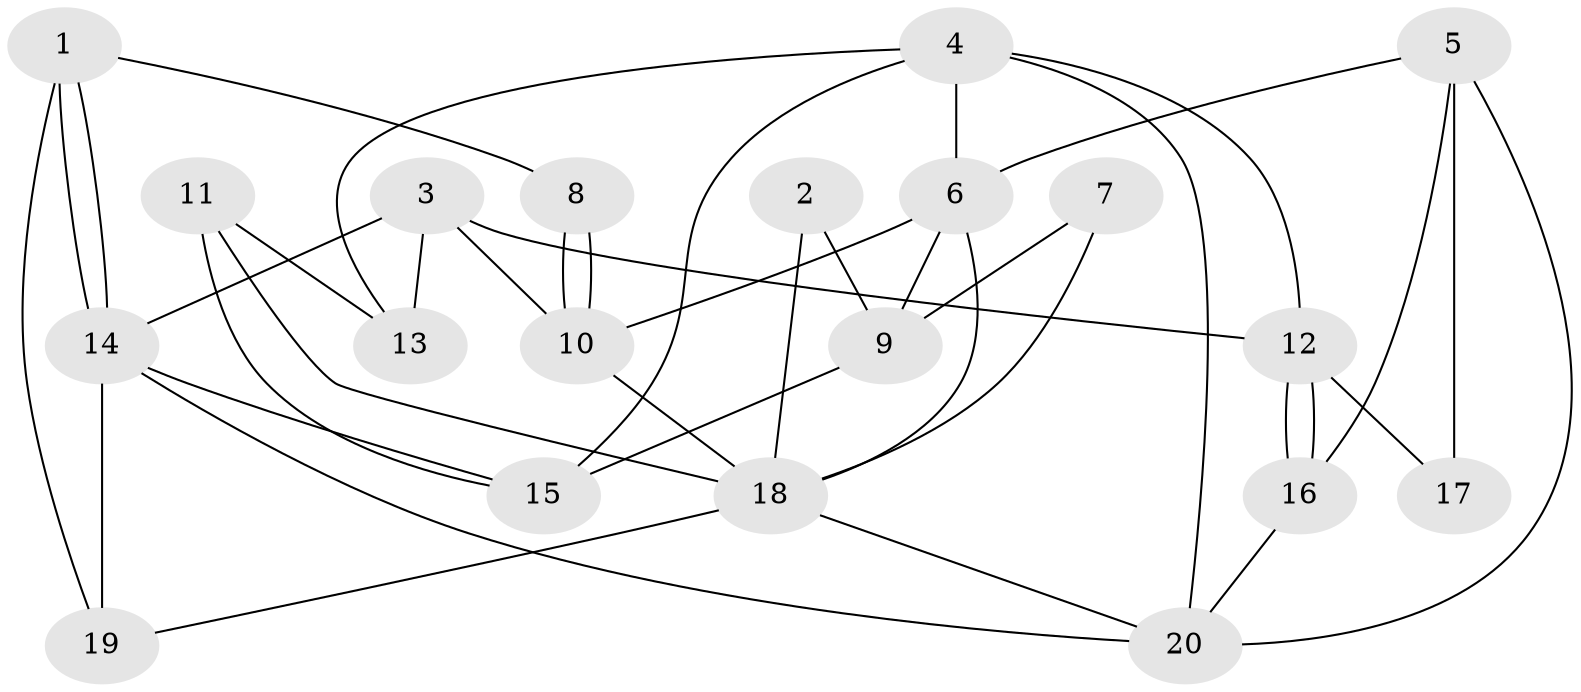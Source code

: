 // Generated by graph-tools (version 1.1) at 2025/46/02/15/25 05:46:28]
// undirected, 20 vertices, 40 edges
graph export_dot {
graph [start="1"]
  node [color=gray90,style=filled];
  1;
  2;
  3;
  4;
  5;
  6;
  7;
  8;
  9;
  10;
  11;
  12;
  13;
  14;
  15;
  16;
  17;
  18;
  19;
  20;
  1 -- 14;
  1 -- 14;
  1 -- 19;
  1 -- 8;
  2 -- 9;
  2 -- 18;
  3 -- 13;
  3 -- 12;
  3 -- 10;
  3 -- 14;
  4 -- 20;
  4 -- 6;
  4 -- 12;
  4 -- 13;
  4 -- 15;
  5 -- 16;
  5 -- 6;
  5 -- 17;
  5 -- 20;
  6 -- 10;
  6 -- 18;
  6 -- 9;
  7 -- 9;
  7 -- 18;
  8 -- 10;
  8 -- 10;
  9 -- 15;
  10 -- 18;
  11 -- 18;
  11 -- 15;
  11 -- 13;
  12 -- 16;
  12 -- 16;
  12 -- 17;
  14 -- 15;
  14 -- 19;
  14 -- 20;
  16 -- 20;
  18 -- 20;
  18 -- 19;
}
